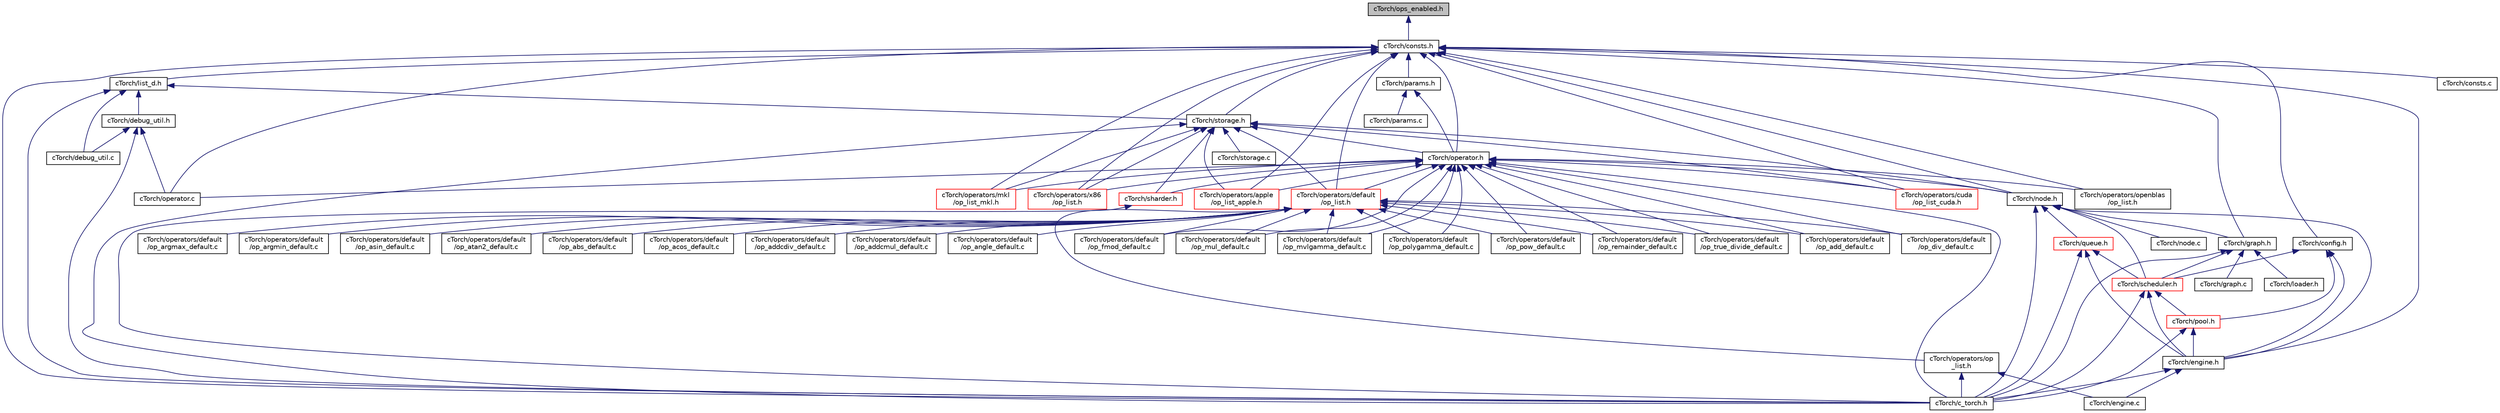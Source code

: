 digraph "cTorch/ops_enabled.h"
{
 // LATEX_PDF_SIZE
  edge [fontname="Helvetica",fontsize="10",labelfontname="Helvetica",labelfontsize="10"];
  node [fontname="Helvetica",fontsize="10",shape=record];
  Node1 [label="cTorch/ops_enabled.h",height=0.2,width=0.4,color="black", fillcolor="grey75", style="filled", fontcolor="black",tooltip=" "];
  Node1 -> Node2 [dir="back",color="midnightblue",fontsize="10",style="solid"];
  Node2 [label="cTorch/consts.h",height=0.2,width=0.4,color="black", fillcolor="white", style="filled",URL="$consts_8h.html",tooltip=" "];
  Node2 -> Node3 [dir="back",color="midnightblue",fontsize="10",style="solid"];
  Node3 [label="cTorch/c_torch.h",height=0.2,width=0.4,color="black", fillcolor="white", style="filled",URL="$c__torch_8h.html",tooltip=" "];
  Node2 -> Node4 [dir="back",color="midnightblue",fontsize="10",style="solid"];
  Node4 [label="cTorch/list_d.h",height=0.2,width=0.4,color="black", fillcolor="white", style="filled",URL="$list__d_8h.html",tooltip=" "];
  Node4 -> Node5 [dir="back",color="midnightblue",fontsize="10",style="solid"];
  Node5 [label="cTorch/debug_util.h",height=0.2,width=0.4,color="black", fillcolor="white", style="filled",URL="$debug__util_8h.html",tooltip=" "];
  Node5 -> Node3 [dir="back",color="midnightblue",fontsize="10",style="solid"];
  Node5 -> Node6 [dir="back",color="midnightblue",fontsize="10",style="solid"];
  Node6 [label="cTorch/debug_util.c",height=0.2,width=0.4,color="black", fillcolor="white", style="filled",URL="$debug__util_8c.html",tooltip=" "];
  Node5 -> Node7 [dir="back",color="midnightblue",fontsize="10",style="solid"];
  Node7 [label="cTorch/operator.c",height=0.2,width=0.4,color="black", fillcolor="white", style="filled",URL="$operator_8c.html",tooltip=" "];
  Node4 -> Node8 [dir="back",color="midnightblue",fontsize="10",style="solid"];
  Node8 [label="cTorch/storage.h",height=0.2,width=0.4,color="black", fillcolor="white", style="filled",URL="$storage_8h.html",tooltip=" "];
  Node8 -> Node9 [dir="back",color="midnightblue",fontsize="10",style="solid"];
  Node9 [label="cTorch/operator.h",height=0.2,width=0.4,color="black", fillcolor="white", style="filled",URL="$operator_8h.html",tooltip=" "];
  Node9 -> Node10 [dir="back",color="midnightblue",fontsize="10",style="solid"];
  Node10 [label="cTorch/node.h",height=0.2,width=0.4,color="black", fillcolor="white", style="filled",URL="$node_8h.html",tooltip=" "];
  Node10 -> Node11 [dir="back",color="midnightblue",fontsize="10",style="solid"];
  Node11 [label="cTorch/engine.h",height=0.2,width=0.4,color="black", fillcolor="white", style="filled",URL="$engine_8h.html",tooltip=" "];
  Node11 -> Node3 [dir="back",color="midnightblue",fontsize="10",style="solid"];
  Node11 -> Node12 [dir="back",color="midnightblue",fontsize="10",style="solid"];
  Node12 [label="cTorch/engine.c",height=0.2,width=0.4,color="black", fillcolor="white", style="filled",URL="$engine_8c.html",tooltip=" "];
  Node10 -> Node13 [dir="back",color="midnightblue",fontsize="10",style="solid"];
  Node13 [label="cTorch/graph.h",height=0.2,width=0.4,color="black", fillcolor="white", style="filled",URL="$graph_8h.html",tooltip=" "];
  Node13 -> Node14 [dir="back",color="midnightblue",fontsize="10",style="solid"];
  Node14 [label="cTorch/scheduler.h",height=0.2,width=0.4,color="red", fillcolor="white", style="filled",URL="$scheduler_8h.html",tooltip=" "];
  Node14 -> Node15 [dir="back",color="midnightblue",fontsize="10",style="solid"];
  Node15 [label="cTorch/pool.h",height=0.2,width=0.4,color="red", fillcolor="white", style="filled",URL="$pool_8h.html",tooltip=" "];
  Node15 -> Node11 [dir="back",color="midnightblue",fontsize="10",style="solid"];
  Node15 -> Node3 [dir="back",color="midnightblue",fontsize="10",style="solid"];
  Node14 -> Node11 [dir="back",color="midnightblue",fontsize="10",style="solid"];
  Node14 -> Node3 [dir="back",color="midnightblue",fontsize="10",style="solid"];
  Node13 -> Node3 [dir="back",color="midnightblue",fontsize="10",style="solid"];
  Node13 -> Node18 [dir="back",color="midnightblue",fontsize="10",style="solid"];
  Node18 [label="cTorch/graph.c",height=0.2,width=0.4,color="black", fillcolor="white", style="filled",URL="$graph_8c.html",tooltip=" "];
  Node13 -> Node19 [dir="back",color="midnightblue",fontsize="10",style="solid"];
  Node19 [label="cTorch/loader.h",height=0.2,width=0.4,color="black", fillcolor="white", style="filled",URL="$loader_8h.html",tooltip=" "];
  Node10 -> Node14 [dir="back",color="midnightblue",fontsize="10",style="solid"];
  Node10 -> Node20 [dir="back",color="midnightblue",fontsize="10",style="solid"];
  Node20 [label="cTorch/queue.h",height=0.2,width=0.4,color="red", fillcolor="white", style="filled",URL="$queue_8h.html",tooltip=" "];
  Node20 -> Node14 [dir="back",color="midnightblue",fontsize="10",style="solid"];
  Node20 -> Node11 [dir="back",color="midnightblue",fontsize="10",style="solid"];
  Node20 -> Node3 [dir="back",color="midnightblue",fontsize="10",style="solid"];
  Node10 -> Node3 [dir="back",color="midnightblue",fontsize="10",style="solid"];
  Node10 -> Node22 [dir="back",color="midnightblue",fontsize="10",style="solid"];
  Node22 [label="cTorch/node.c",height=0.2,width=0.4,color="black", fillcolor="white", style="filled",URL="$node_8c.html",tooltip=" "];
  Node9 -> Node3 [dir="back",color="midnightblue",fontsize="10",style="solid"];
  Node9 -> Node23 [dir="back",color="midnightblue",fontsize="10",style="solid"];
  Node23 [label="cTorch/operators/default\l/op_list.h",height=0.2,width=0.4,color="red", fillcolor="white", style="filled",URL="$default_2op__list_8h.html",tooltip=" "];
  Node23 -> Node24 [dir="back",color="midnightblue",fontsize="10",style="solid"];
  Node24 [label="cTorch/operators/op\l_list.h",height=0.2,width=0.4,color="black", fillcolor="white", style="filled",URL="$op__list_8h.html",tooltip=" "];
  Node24 -> Node3 [dir="back",color="midnightblue",fontsize="10",style="solid"];
  Node24 -> Node12 [dir="back",color="midnightblue",fontsize="10",style="solid"];
  Node23 -> Node25 [dir="back",color="midnightblue",fontsize="10",style="solid"];
  Node25 [label="cTorch/operators/default\l/op_abs_default.c",height=0.2,width=0.4,color="black", fillcolor="white", style="filled",URL="$op__abs__default_8c.html",tooltip=" "];
  Node23 -> Node26 [dir="back",color="midnightblue",fontsize="10",style="solid"];
  Node26 [label="cTorch/operators/default\l/op_acos_default.c",height=0.2,width=0.4,color="black", fillcolor="white", style="filled",URL="$op__acos__default_8c.html",tooltip=" "];
  Node23 -> Node27 [dir="back",color="midnightblue",fontsize="10",style="solid"];
  Node27 [label="cTorch/operators/default\l/op_add_default.c",height=0.2,width=0.4,color="black", fillcolor="white", style="filled",URL="$op__add__default_8c.html",tooltip=" "];
  Node23 -> Node28 [dir="back",color="midnightblue",fontsize="10",style="solid"];
  Node28 [label="cTorch/operators/default\l/op_addcdiv_default.c",height=0.2,width=0.4,color="black", fillcolor="white", style="filled",URL="$op__addcdiv__default_8c.html",tooltip=" "];
  Node23 -> Node29 [dir="back",color="midnightblue",fontsize="10",style="solid"];
  Node29 [label="cTorch/operators/default\l/op_addcmul_default.c",height=0.2,width=0.4,color="black", fillcolor="white", style="filled",URL="$op__addcmul__default_8c.html",tooltip=" "];
  Node23 -> Node30 [dir="back",color="midnightblue",fontsize="10",style="solid"];
  Node30 [label="cTorch/operators/default\l/op_angle_default.c",height=0.2,width=0.4,color="black", fillcolor="white", style="filled",URL="$op__angle__default_8c.html",tooltip=" "];
  Node23 -> Node31 [dir="back",color="midnightblue",fontsize="10",style="solid"];
  Node31 [label="cTorch/operators/default\l/op_argmax_default.c",height=0.2,width=0.4,color="black", fillcolor="white", style="filled",URL="$op__argmax__default_8c.html",tooltip=" "];
  Node23 -> Node32 [dir="back",color="midnightblue",fontsize="10",style="solid"];
  Node32 [label="cTorch/operators/default\l/op_argmin_default.c",height=0.2,width=0.4,color="black", fillcolor="white", style="filled",URL="$op__argmin__default_8c.html",tooltip=" "];
  Node23 -> Node33 [dir="back",color="midnightblue",fontsize="10",style="solid"];
  Node33 [label="cTorch/operators/default\l/op_asin_default.c",height=0.2,width=0.4,color="black", fillcolor="white", style="filled",URL="$op__asin__default_8c.html",tooltip=" "];
  Node23 -> Node34 [dir="back",color="midnightblue",fontsize="10",style="solid"];
  Node34 [label="cTorch/operators/default\l/op_atan2_default.c",height=0.2,width=0.4,color="black", fillcolor="white", style="filled",URL="$op__atan2__default_8c.html",tooltip=" "];
  Node23 -> Node47 [dir="back",color="midnightblue",fontsize="10",style="solid"];
  Node47 [label="cTorch/operators/default\l/op_div_default.c",height=0.2,width=0.4,color="black", fillcolor="white", style="filled",URL="$op__div__default_8c.html",tooltip=" "];
  Node23 -> Node55 [dir="back",color="midnightblue",fontsize="10",style="solid"];
  Node55 [label="cTorch/operators/default\l/op_fmod_default.c",height=0.2,width=0.4,color="black", fillcolor="white", style="filled",URL="$op__fmod__default_8c.html",tooltip=" "];
  Node23 -> Node71 [dir="back",color="midnightblue",fontsize="10",style="solid"];
  Node71 [label="cTorch/operators/default\l/op_mul_default.c",height=0.2,width=0.4,color="black", fillcolor="white", style="filled",URL="$op__mul__default_8c.html",tooltip=" "];
  Node23 -> Node72 [dir="back",color="midnightblue",fontsize="10",style="solid"];
  Node72 [label="cTorch/operators/default\l/op_mvlgamma_default.c",height=0.2,width=0.4,color="black", fillcolor="white", style="filled",URL="$op__mvlgamma__default_8c.html",tooltip=" "];
  Node23 -> Node74 [dir="back",color="midnightblue",fontsize="10",style="solid"];
  Node74 [label="cTorch/operators/default\l/op_polygamma_default.c",height=0.2,width=0.4,color="black", fillcolor="white", style="filled",URL="$op__polygamma__default_8c.html",tooltip=" "];
  Node23 -> Node75 [dir="back",color="midnightblue",fontsize="10",style="solid"];
  Node75 [label="cTorch/operators/default\l/op_pow_default.c",height=0.2,width=0.4,color="black", fillcolor="white", style="filled",URL="$op__pow__default_8c.html",tooltip=" "];
  Node23 -> Node77 [dir="back",color="midnightblue",fontsize="10",style="solid"];
  Node77 [label="cTorch/operators/default\l/op_remainder_default.c",height=0.2,width=0.4,color="black", fillcolor="white", style="filled",URL="$op__remainder__default_8c.html",tooltip=" "];
  Node23 -> Node89 [dir="back",color="midnightblue",fontsize="10",style="solid"];
  Node89 [label="cTorch/operators/default\l/op_true_divide_default.c",height=0.2,width=0.4,color="black", fillcolor="white", style="filled",URL="$op__true__divide__default_8c.html",tooltip=" "];
  Node9 -> Node91 [dir="back",color="midnightblue",fontsize="10",style="solid"];
  Node91 [label="cTorch/sharder.h",height=0.2,width=0.4,color="red", fillcolor="white", style="filled",URL="$sharder_8h.html",tooltip=" "];
  Node91 -> Node3 [dir="back",color="midnightblue",fontsize="10",style="solid"];
  Node9 -> Node7 [dir="back",color="midnightblue",fontsize="10",style="solid"];
  Node9 -> Node93 [dir="back",color="midnightblue",fontsize="10",style="solid"];
  Node93 [label="cTorch/operators/apple\l/op_list_apple.h",height=0.2,width=0.4,color="red", fillcolor="white", style="filled",URL="$op__list__apple_8h.html",tooltip=" "];
  Node9 -> Node123 [dir="back",color="midnightblue",fontsize="10",style="solid"];
  Node123 [label="cTorch/operators/cuda\l/op_list_cuda.h",height=0.2,width=0.4,color="red", fillcolor="white", style="filled",URL="$op__list__cuda_8h.html",tooltip=" "];
  Node9 -> Node27 [dir="back",color="midnightblue",fontsize="10",style="solid"];
  Node9 -> Node47 [dir="back",color="midnightblue",fontsize="10",style="solid"];
  Node9 -> Node55 [dir="back",color="midnightblue",fontsize="10",style="solid"];
  Node9 -> Node71 [dir="back",color="midnightblue",fontsize="10",style="solid"];
  Node9 -> Node72 [dir="back",color="midnightblue",fontsize="10",style="solid"];
  Node9 -> Node74 [dir="back",color="midnightblue",fontsize="10",style="solid"];
  Node9 -> Node75 [dir="back",color="midnightblue",fontsize="10",style="solid"];
  Node9 -> Node77 [dir="back",color="midnightblue",fontsize="10",style="solid"];
  Node9 -> Node89 [dir="back",color="midnightblue",fontsize="10",style="solid"];
  Node9 -> Node125 [dir="back",color="midnightblue",fontsize="10",style="solid"];
  Node125 [label="cTorch/operators/mkl\l/op_list_mkl.h",height=0.2,width=0.4,color="red", fillcolor="white", style="filled",URL="$op__list__mkl_8h.html",tooltip=" "];
  Node9 -> Node161 [dir="back",color="midnightblue",fontsize="10",style="solid"];
  Node161 [label="cTorch/operators/openblas\l/op_list.h",height=0.2,width=0.4,color="black", fillcolor="white", style="filled",URL="$openblas_2op__list_8h.html",tooltip=" "];
  Node9 -> Node162 [dir="back",color="midnightblue",fontsize="10",style="solid"];
  Node162 [label="cTorch/operators/x86\l/op_list.h",height=0.2,width=0.4,color="red", fillcolor="white", style="filled",URL="$x86_2op__list_8h.html",tooltip=" "];
  Node8 -> Node10 [dir="back",color="midnightblue",fontsize="10",style="solid"];
  Node8 -> Node23 [dir="back",color="midnightblue",fontsize="10",style="solid"];
  Node8 -> Node91 [dir="back",color="midnightblue",fontsize="10",style="solid"];
  Node8 -> Node3 [dir="back",color="midnightblue",fontsize="10",style="solid"];
  Node8 -> Node93 [dir="back",color="midnightblue",fontsize="10",style="solid"];
  Node8 -> Node123 [dir="back",color="midnightblue",fontsize="10",style="solid"];
  Node8 -> Node125 [dir="back",color="midnightblue",fontsize="10",style="solid"];
  Node8 -> Node162 [dir="back",color="midnightblue",fontsize="10",style="solid"];
  Node8 -> Node164 [dir="back",color="midnightblue",fontsize="10",style="solid"];
  Node164 [label="cTorch/storage.c",height=0.2,width=0.4,color="black", fillcolor="white", style="filled",URL="$storage_8c.html",tooltip=" "];
  Node4 -> Node3 [dir="back",color="midnightblue",fontsize="10",style="solid"];
  Node4 -> Node6 [dir="back",color="midnightblue",fontsize="10",style="solid"];
  Node2 -> Node165 [dir="back",color="midnightblue",fontsize="10",style="solid"];
  Node165 [label="cTorch/config.h",height=0.2,width=0.4,color="black", fillcolor="white", style="filled",URL="$config_8h.html",tooltip=" "];
  Node165 -> Node11 [dir="back",color="midnightblue",fontsize="10",style="solid"];
  Node165 -> Node15 [dir="back",color="midnightblue",fontsize="10",style="solid"];
  Node165 -> Node14 [dir="back",color="midnightblue",fontsize="10",style="solid"];
  Node2 -> Node11 [dir="back",color="midnightblue",fontsize="10",style="solid"];
  Node2 -> Node10 [dir="back",color="midnightblue",fontsize="10",style="solid"];
  Node2 -> Node9 [dir="back",color="midnightblue",fontsize="10",style="solid"];
  Node2 -> Node166 [dir="back",color="midnightblue",fontsize="10",style="solid"];
  Node166 [label="cTorch/params.h",height=0.2,width=0.4,color="black", fillcolor="white", style="filled",URL="$params_8h.html",tooltip=" "];
  Node166 -> Node9 [dir="back",color="midnightblue",fontsize="10",style="solid"];
  Node166 -> Node167 [dir="back",color="midnightblue",fontsize="10",style="solid"];
  Node167 [label="cTorch/params.c",height=0.2,width=0.4,color="black", fillcolor="white", style="filled",URL="$params_8c.html",tooltip=" "];
  Node2 -> Node8 [dir="back",color="midnightblue",fontsize="10",style="solid"];
  Node2 -> Node13 [dir="back",color="midnightblue",fontsize="10",style="solid"];
  Node2 -> Node23 [dir="back",color="midnightblue",fontsize="10",style="solid"];
  Node2 -> Node168 [dir="back",color="midnightblue",fontsize="10",style="solid"];
  Node168 [label="cTorch/consts.c",height=0.2,width=0.4,color="black", fillcolor="white", style="filled",URL="$consts_8c.html",tooltip=" "];
  Node2 -> Node7 [dir="back",color="midnightblue",fontsize="10",style="solid"];
  Node2 -> Node93 [dir="back",color="midnightblue",fontsize="10",style="solid"];
  Node2 -> Node123 [dir="back",color="midnightblue",fontsize="10",style="solid"];
  Node2 -> Node125 [dir="back",color="midnightblue",fontsize="10",style="solid"];
  Node2 -> Node161 [dir="back",color="midnightblue",fontsize="10",style="solid"];
  Node2 -> Node162 [dir="back",color="midnightblue",fontsize="10",style="solid"];
}
